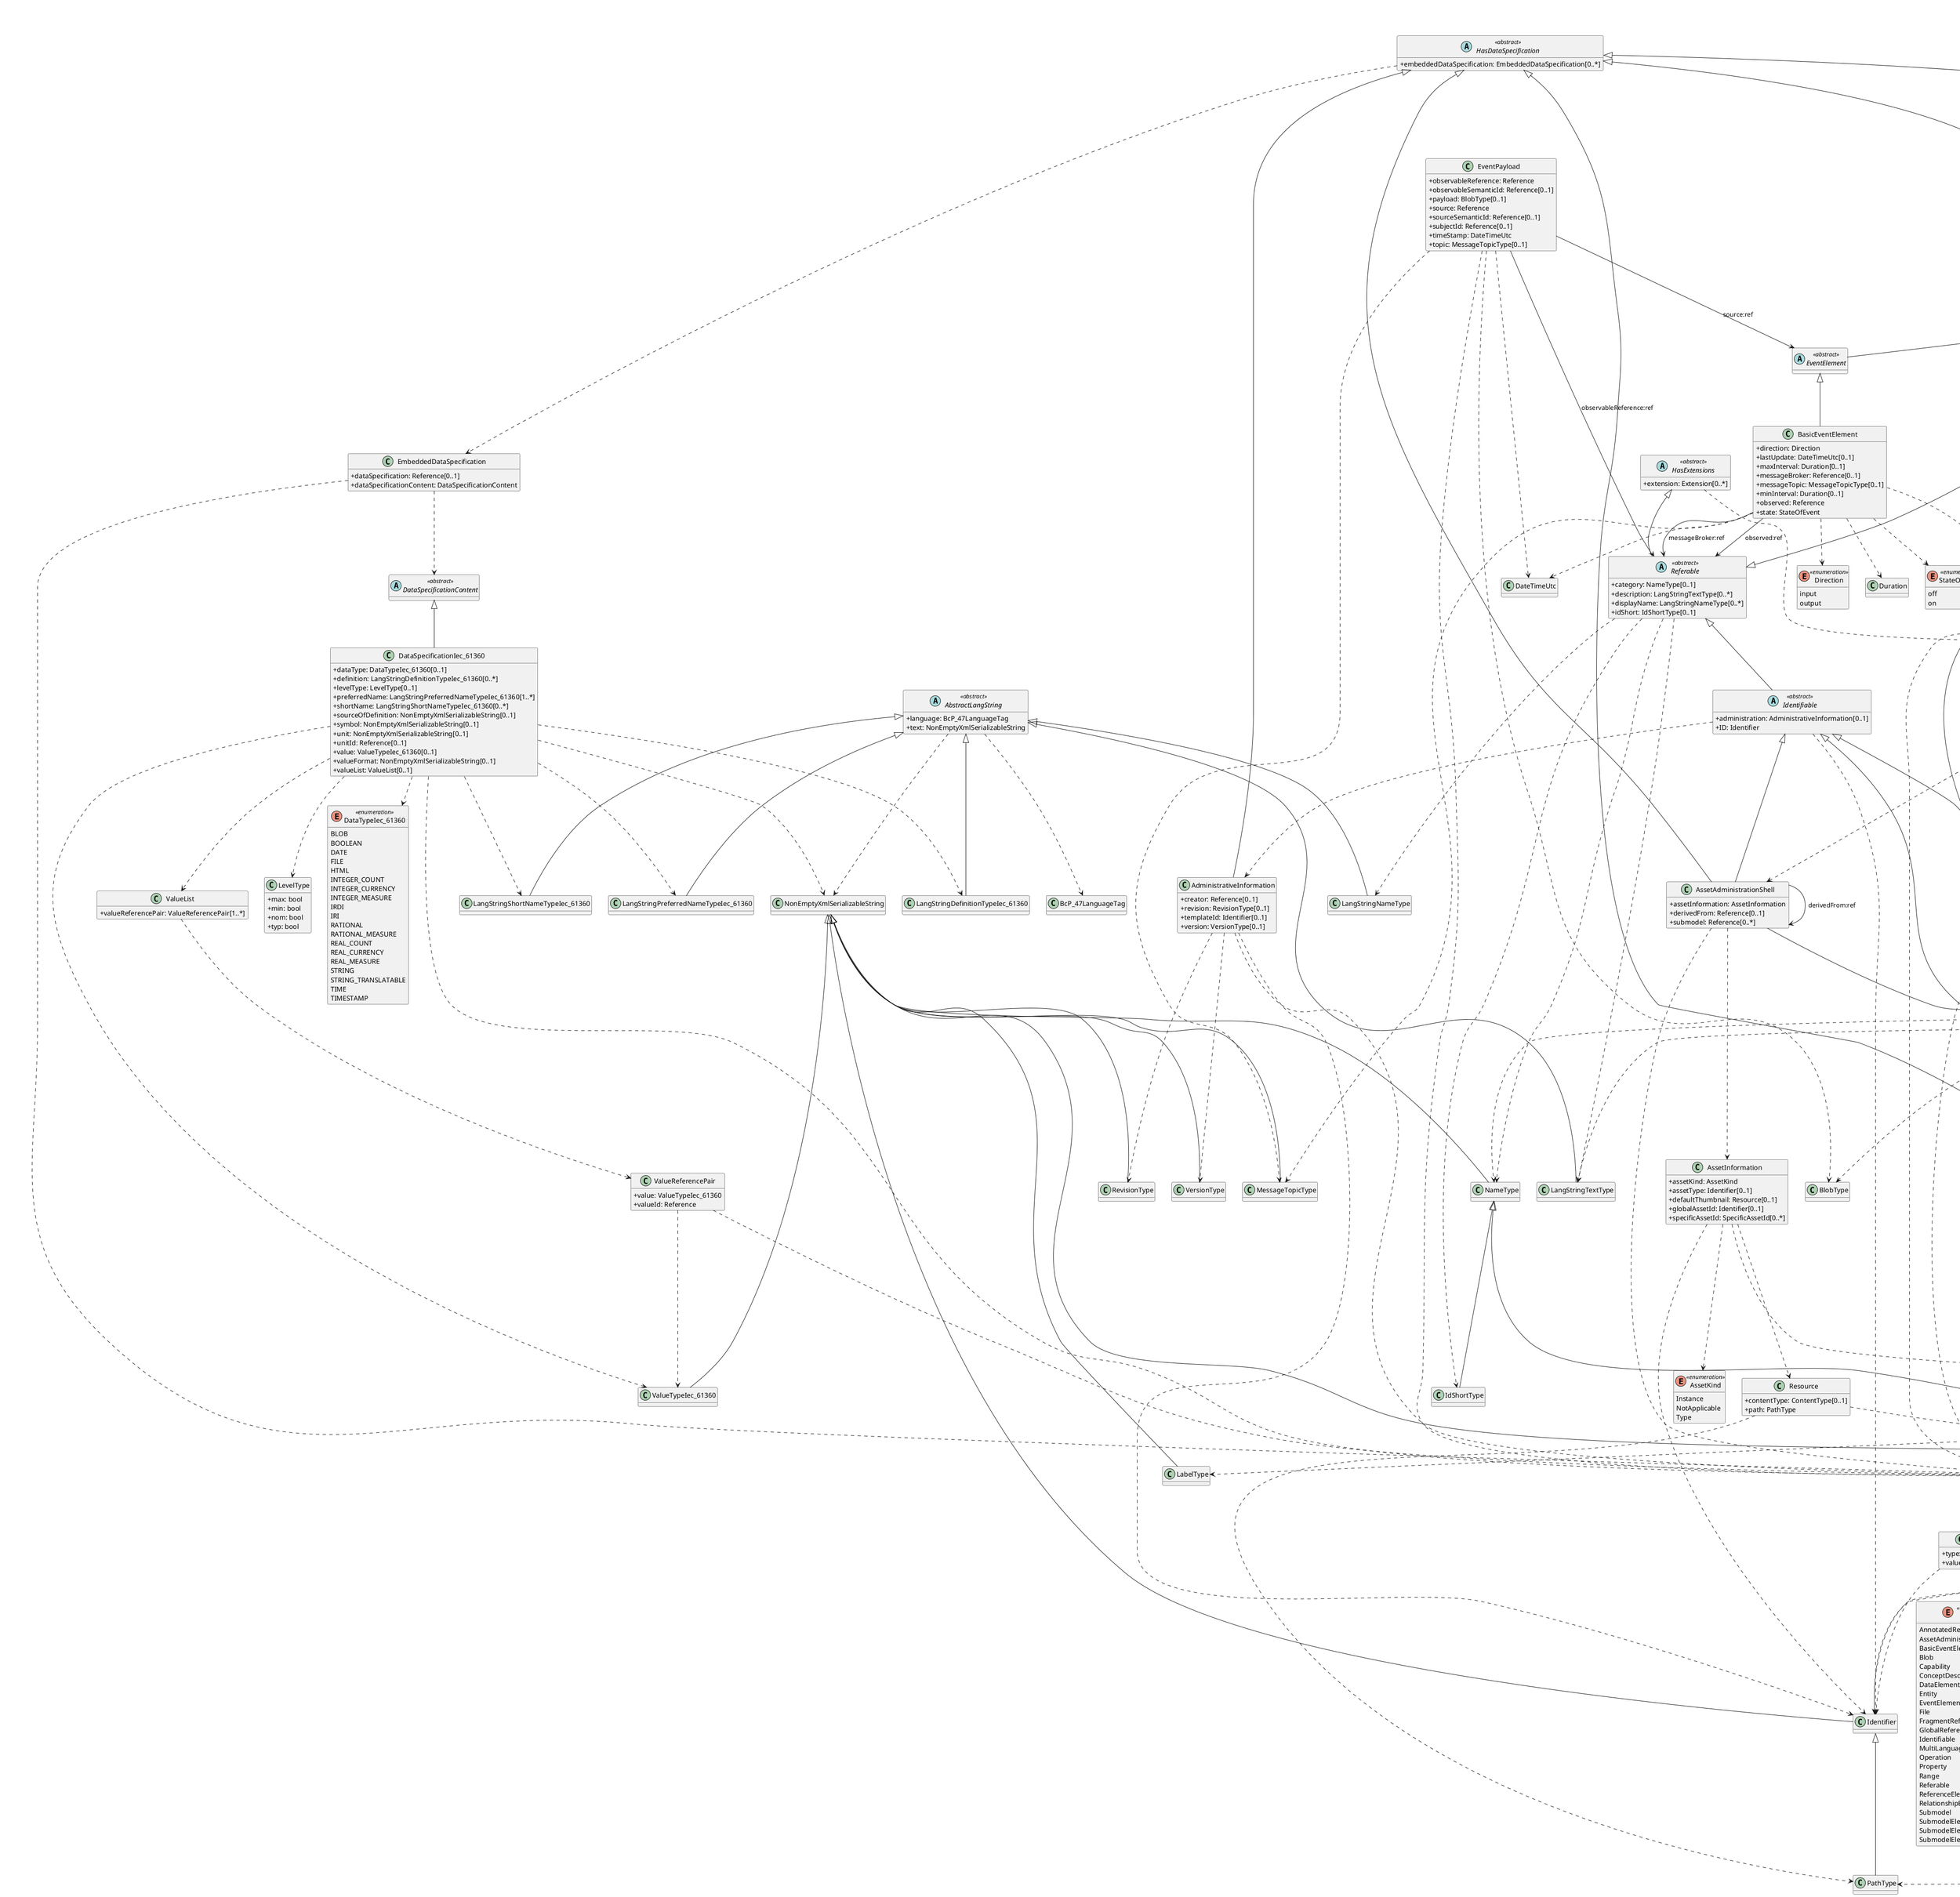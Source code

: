 @startuml
skinparam classAttributeIconSize 0
hide methods

class aasCoreMeta.marker.serialization {
}
enum AasSubmodelElements <<enumeration>> {
  AnnotatedRelationshipElement
  BasicEventElement
  Blob
  Capability
  DataElement
  Entity
  EventElement
  File
  MultiLanguageProperty
  Operation
  Property
  Range
  ReferenceElement
  RelationshipElement
  SubmodelElement
  SubmodelElementCollection
  SubmodelElementList
}
abstract class AbstractLangString <<abstract>> {
  +language: BcP_47LanguageTag 
  +text: NonEmptyXmlSerializableString 
}
class AdministrativeInformation {
  +creator: Reference[0..1] 
  +revision: RevisionType[0..1] 
  +templateId: Identifier[0..1] 
  +version: VersionType[0..1] 
}
class AnnotatedRelationshipElement {
  +annotation: DataElement[0..*] 
}
class AssetAdministrationShell {
  +assetInformation: AssetInformation 
  +derivedFrom: Reference[0..1] 
  +submodel: Reference[0..*] 
}
class AssetInformation {
  +assetKind: AssetKind 
  +assetType: Identifier[0..1] 
  +defaultThumbnail: Resource[0..1] 
  +globalAssetId: Identifier[0..1] 
  +specificAssetId: SpecificAssetId[0..*] 
}
enum AssetKind <<enumeration>> {
  Instance
  NotApplicable
  Type
}
class BcP_47LanguageTag {
}
class BasicEventElement {
  +direction: Direction 
  +lastUpdate: DateTimeUtc[0..1] 
  +maxInterval: Duration[0..1] 
  +messageBroker: Reference[0..1] 
  +messageTopic: MessageTopicType[0..1] 
  +minInterval: Duration[0..1] 
  +observed: Reference 
  +state: StateOfEvent 
}
class Blob {
  +contentType: ContentType 
  +value: BlobType[0..1] 
}
class BlobType {
}
class Capability {
}
class ConceptDescription {
  +isCaseOf: Reference[0..*] 
}
class ContentType {
}
abstract class DataElement <<abstract>> {
}
class DataSpecificationIec_61360 {
  +dataType: DataTypeIec_61360[0..1] 
  +definition: LangStringDefinitionTypeIec_61360[0..*] 
  +levelType: LevelType[0..1] 
  +preferredName: LangStringPreferredNameTypeIec_61360[1..*] 
  +shortName: LangStringShortNameTypeIec_61360[0..*] 
  +sourceOfDefinition: NonEmptyXmlSerializableString[0..1] 
  +symbol: NonEmptyXmlSerializableString[0..1] 
  +unit: NonEmptyXmlSerializableString[0..1] 
  +unitId: Reference[0..1] 
  +value: ValueTypeIec_61360[0..1] 
  +valueFormat: NonEmptyXmlSerializableString[0..1] 
  +valueList: ValueList[0..1] 
}
abstract class DataSpecificationContent <<abstract>> {
}
enum DataTypeIec_61360 <<enumeration>> {
  BLOB
  BOOLEAN
  DATE
  FILE
  HTML
  INTEGER_COUNT
  INTEGER_CURRENCY
  INTEGER_MEASURE
  IRDI
  IRI
  RATIONAL
  RATIONAL_MEASURE
  REAL_COUNT
  REAL_CURRENCY
  REAL_MEASURE
  STRING
  STRING_TRANSLATABLE
  TIME
  TIMESTAMP
}
enum DataTypeDefXsd <<enumeration>> {
  xs:anyURI
  xs:base64Binary
  xs:boolean
  xs:byte
  xs:date
  xs:dateTime
  xs:decimal
  xs:double
  xs:duration
  xs:float
  xs:gDay
  xs:gMonth
  xs:gMonthDay
  xs:gYear
  xs:gYearMonth
  xs:hexBinary
  xs:int
  xs:integer
  xs:long
  xs:negativeInteger
  xs:nonNegativeInteger
  xs:nonPositiveInteger
  xs:positiveInteger
  xs:short
  xs:string
  xs:time
  xs:unsignedByte
  xs:unsignedInt
  xs:unsignedLong
  xs:unsignedShort
}
class DateTimeUtc {
}
enum Direction <<enumeration>> {
  input
  output
}
class Duration {
}
class EmbeddedDataSpecification {
  +dataSpecification: Reference[0..1] 
  +dataSpecificationContent: DataSpecificationContent 
}
class Entity {
  +entityType: EntityType 
  +globalAssetId: Identifier[0..1] 
  +specificAssetId: SpecificAssetId[0..*] 
  +statement: SubmodelElement[0..*] 
}
enum EntityType <<enumeration>> {
  CoManagedEntity
  SelfManagedEntity
}
class Environment {
  +assetAdministrationShell: AssetAdministrationShell[0..*] 
  +conceptDescription: ConceptDescription[0..*] 
  +submodel: Submodel[0..*] 
}
abstract class EventElement <<abstract>> {
}
class EventPayload {
  +observableReference: Reference 
  +observableSemanticId: Reference[0..1] 
  +payload: BlobType[0..1] 
  +source: Reference 
  +sourceSemanticId: Reference[0..1] 
  +subjectId: Reference[0..1] 
  +timeStamp: DateTimeUtc 
  +topic: MessageTopicType[0..1] 
}
class Extension {
  +name: NameType 
  +refersTo: Reference[0..*] 
  +value: ValueDataType[0..1] 
  +valueType: DataTypeDefXsd[0..1] 
}
class File {
  +contentType: ContentType 
  +value: PathType[0..1] 
}
abstract class HasDataSpecification <<abstract>> {
  +embeddedDataSpecification: EmbeddedDataSpecification[0..*] 
}
abstract class HasExtensions <<abstract>> {
  +extension: Extension[0..*] 
}
abstract class HasKind <<abstract>> {
  +kind: ModellingKind[0..1] 
}
abstract class HasSemantics <<abstract>> {
  +semanticId: Reference[0..1] 
  +supplementalSemanticId: Reference[0..*] 
}
class IdShortType {
}
abstract class Identifiable <<abstract>> {
  +administration: AdministrativeInformation[0..1] 
  +ID: Identifier 
}
class Identifier {
}
class Key {
  +type: KeyTypes 
  +value: Identifier 
}
enum KeyTypes <<enumeration>> {
  AnnotatedRelationshipElement
  AssetAdministrationShell
  BasicEventElement
  Blob
  Capability
  ConceptDescription
  DataElement
  Entity
  EventElement
  File
  FragmentReference
  GlobalReference
  Identifiable
  MultiLanguageProperty
  Operation
  Property
  Range
  Referable
  ReferenceElement
  RelationshipElement
  Submodel
  SubmodelElement
  SubmodelElementCollection
  SubmodelElementList
}
class LabelType {
}
class LangStringDefinitionTypeIec_61360 {
}
class LangStringNameType {
}
class LangStringPreferredNameTypeIec_61360 {
}
class LangStringShortNameTypeIec_61360 {
}
class LangStringTextType {
}
class LevelType {
  +max: bool 
  +min: bool 
  +nom: bool 
  +typ: bool 
}
class MessageTopicType {
}
enum ModellingKind <<enumeration>> {
  Instance
  Template
}
class MultiLanguageProperty {
  +value: LangStringTextType[0..*] 
  +valueId: Reference[0..1] 
}
class NameType {
}
class NonEmptyXmlSerializableString {
}
class Operation {
  +inoutputVariable: OperationVariable[0..*] 
  +inputVariable: OperationVariable[0..*] 
  +outputVariable: OperationVariable[0..*] 
}
class OperationVariable {
  +value: SubmodelElement 
}
class PathType {
}
class Property {
  +value: ValueDataType[0..1] 
  +valueId: Reference[0..1] 
  +valueType: DataTypeDefXsd 
}
abstract class Qualifiable <<abstract>> {
  +qualifier: Qualifier[0..*] 
}
class Qualifier {
  +kind: QualifierKind[0..1] 
  +type: QualifierType 
  +value: ValueDataType[0..1] 
  +valueId: Reference[0..1] 
  +valueType: DataTypeDefXsd 
}
enum QualifierKind <<enumeration>> {
  ConceptQualifier
  TemplateQualifier
  ValueQualifier
}
class QualifierType {
}
class Range {
  +max: ValueDataType[0..1] 
  +min: ValueDataType[0..1] 
  +valueType: DataTypeDefXsd 
}
abstract class Referable <<abstract>> {
  +category: NameType[0..1] 
  +description: LangStringTextType[0..*] 
  +displayName: LangStringNameType[0..*] 
  +idShort: IdShortType[0..1] 
}
class Reference {
  +key: Key[1..*] 
  +referredSemanticId: Reference[0..1] 
  +type: ReferenceTypes 
}
class ReferenceElement {
  +value: Reference[0..1] 
}
enum ReferenceTypes <<enumeration>> {
  ExternalReference
  ModelReference
}
class RelationshipElement {
  +first: Reference 
  +second: Reference 
}
class Resource {
  +contentType: ContentType[0..1] 
  +path: PathType 
}
class RevisionType {
}
class SpecificAssetId {
  +externalSubjectId: Reference[0..1] 
  +name: LabelType 
  +value: Identifier 
}
enum StateOfEvent <<enumeration>> {
  off
  on
}
class Submodel {
  +submodelElement: SubmodelElement[0..*] 
}
abstract class SubmodelElement <<abstract>> {
}
class SubmodelElementCollection {
  +value: SubmodelElement[0..*] 
}
class SubmodelElementList {
  +orderRelevant: bool[0..1] 
  +semanticIdListElement: Reference[0..1] 
  +typeValueListElement: AasSubmodelElements 
  +value: SubmodelElement[0..*] 
  +valueTypeListElement: DataTypeDefXsd[0..1] 
}
class ValueDataType {
}
class ValueList {
  +valueReferencePair: ValueReferencePair[1..*] 
}
class ValueReferencePair {
  +value: ValueTypeIec_61360 
  +valueId: Reference 
}
class ValueTypeIec_61360 {
}
class VersionType {
}
AbstractLangString ..> BcP_47LanguageTag
AbstractLangString ..> NonEmptyXmlSerializableString
AdministrativeInformation ..> VersionType
AdministrativeInformation ..> RevisionType
AdministrativeInformation ..> Reference
AdministrativeInformation ..> Identifier
HasDataSpecification <|-- AdministrativeInformation
AnnotatedRelationshipElement ..> DataElement
RelationshipElement <|-- AnnotatedRelationshipElement
AssetAdministrationShell ..> Reference
AssetAdministrationShell ..> AssetInformation
Identifiable <|-- AssetAdministrationShell
HasDataSpecification <|-- AssetAdministrationShell
AssetInformation ..> AssetKind
AssetInformation ..> Identifier
AssetInformation ..> SpecificAssetId
AssetInformation ..> Resource
BasicEventElement ..> Reference
BasicEventElement ..> Direction
BasicEventElement ..> StateOfEvent
BasicEventElement ..> MessageTopicType
BasicEventElement ..> DateTimeUtc
BasicEventElement ..> Duration
EventElement <|-- BasicEventElement
Blob ..> BlobType
Blob ..> ContentType
DataElement <|-- Blob
SubmodelElement <|-- Capability
ConceptDescription ..> Reference
Identifiable <|-- ConceptDescription
HasDataSpecification <|-- ConceptDescription
NonEmptyXmlSerializableString <|-- ContentType
SubmodelElement <|-- DataElement
DataSpecificationIec_61360 ..> LangStringPreferredNameTypeIec_61360
DataSpecificationIec_61360 ..> LangStringShortNameTypeIec_61360
DataSpecificationIec_61360 ..> NonEmptyXmlSerializableString
DataSpecificationIec_61360 ..> Reference
DataSpecificationIec_61360 ..> DataTypeIec_61360
DataSpecificationIec_61360 ..> LangStringDefinitionTypeIec_61360
DataSpecificationIec_61360 ..> ValueList
DataSpecificationIec_61360 ..> ValueTypeIec_61360
DataSpecificationIec_61360 ..> LevelType
DataSpecificationContent <|-- DataSpecificationIec_61360
EmbeddedDataSpecification ..> DataSpecificationContent
EmbeddedDataSpecification ..> Reference
Entity ..> SubmodelElement
Entity ..> EntityType
Entity ..> Identifier
Entity ..> SpecificAssetId
SubmodelElement <|-- Entity
Environment ..> AssetAdministrationShell
Environment ..> Submodel
Environment ..> ConceptDescription
SubmodelElement <|-- EventElement
EventPayload ..> Reference
EventPayload ..> MessageTopicType
EventPayload ..> DateTimeUtc
EventPayload ..> BlobType
Extension ..> NameType
Extension ..> DataTypeDefXsd
Extension ..> ValueDataType
Extension ..> Reference
HasSemantics <|-- Extension
File ..> PathType
File ..> ContentType
DataElement <|-- File
HasDataSpecification ..> EmbeddedDataSpecification
HasExtensions ..> Extension
HasKind ..> ModellingKind
HasSemantics ..> Reference
NameType <|-- IdShortType
Identifiable ..> AdministrativeInformation
Identifiable ..> Identifier
Referable <|-- Identifiable
NonEmptyXmlSerializableString <|-- Identifier
Key ..> KeyTypes
Key ..> Identifier
NonEmptyXmlSerializableString <|-- LabelType
AbstractLangString <|-- LangStringDefinitionTypeIec_61360
AbstractLangString <|-- LangStringNameType
AbstractLangString <|-- LangStringPreferredNameTypeIec_61360
AbstractLangString <|-- LangStringShortNameTypeIec_61360
AbstractLangString <|-- LangStringTextType
NonEmptyXmlSerializableString <|-- MessageTopicType
MultiLanguageProperty ..> LangStringTextType
MultiLanguageProperty ..> Reference
DataElement <|-- MultiLanguageProperty
NonEmptyXmlSerializableString <|-- NameType
Operation ..> OperationVariable
SubmodelElement <|-- Operation
OperationVariable ..> SubmodelElement
Identifier <|-- PathType
Property ..> DataTypeDefXsd
Property ..> ValueDataType
Property ..> Reference
DataElement <|-- Property
Qualifiable ..> Qualifier
Qualifier ..> QualifierKind
Qualifier ..> QualifierType
Qualifier ..> DataTypeDefXsd
Qualifier ..> ValueDataType
Qualifier ..> Reference
HasSemantics <|-- Qualifier
NameType <|-- QualifierType
Range ..> DataTypeDefXsd
Range ..> ValueDataType
DataElement <|-- Range
Referable ..> NameType
Referable ..> IdShortType
Referable ..> LangStringNameType
Referable ..> LangStringTextType
HasExtensions <|-- Referable
Reference ..> ReferenceTypes
Reference ..> Reference
Reference ..> Key
ReferenceElement ..> Reference
DataElement <|-- ReferenceElement
RelationshipElement ..> Reference
SubmodelElement <|-- RelationshipElement
Resource ..> PathType
Resource ..> ContentType
NonEmptyXmlSerializableString <|-- RevisionType
SpecificAssetId ..> LabelType
SpecificAssetId ..> Identifier
SpecificAssetId ..> Reference
HasSemantics <|-- SpecificAssetId
Submodel ..> SubmodelElement
Identifiable <|-- Submodel
HasKind <|-- Submodel
HasSemantics <|-- Submodel
Qualifiable <|-- Submodel
HasDataSpecification <|-- Submodel
Referable <|-- SubmodelElement
HasSemantics <|-- SubmodelElement
Qualifiable <|-- SubmodelElement
HasDataSpecification <|-- SubmodelElement
SubmodelElementCollection ..> SubmodelElement
SubmodelElement <|-- SubmodelElementCollection
SubmodelElementList ..> Reference
SubmodelElementList ..> AasSubmodelElements
SubmodelElementList ..> DataTypeDefXsd
SubmodelElementList ..> SubmodelElement
SubmodelElement <|-- SubmodelElementList
ValueList ..> ValueReferencePair
ValueReferencePair ..> ValueTypeIec_61360
ValueReferencePair ..> Reference
NonEmptyXmlSerializableString <|-- ValueTypeIec_61360
NonEmptyXmlSerializableString <|-- VersionType
AssetAdministrationShell --> Submodel : submodel:ref
AssetAdministrationShell --> AssetAdministrationShell : derivedFrom:ref
BasicEventElement --> Referable : messageBroker:ref
BasicEventElement --> Referable : observed:ref
EventPayload --> Referable : observableReference:ref
EventPayload --> EventElement : source:ref
@enduml